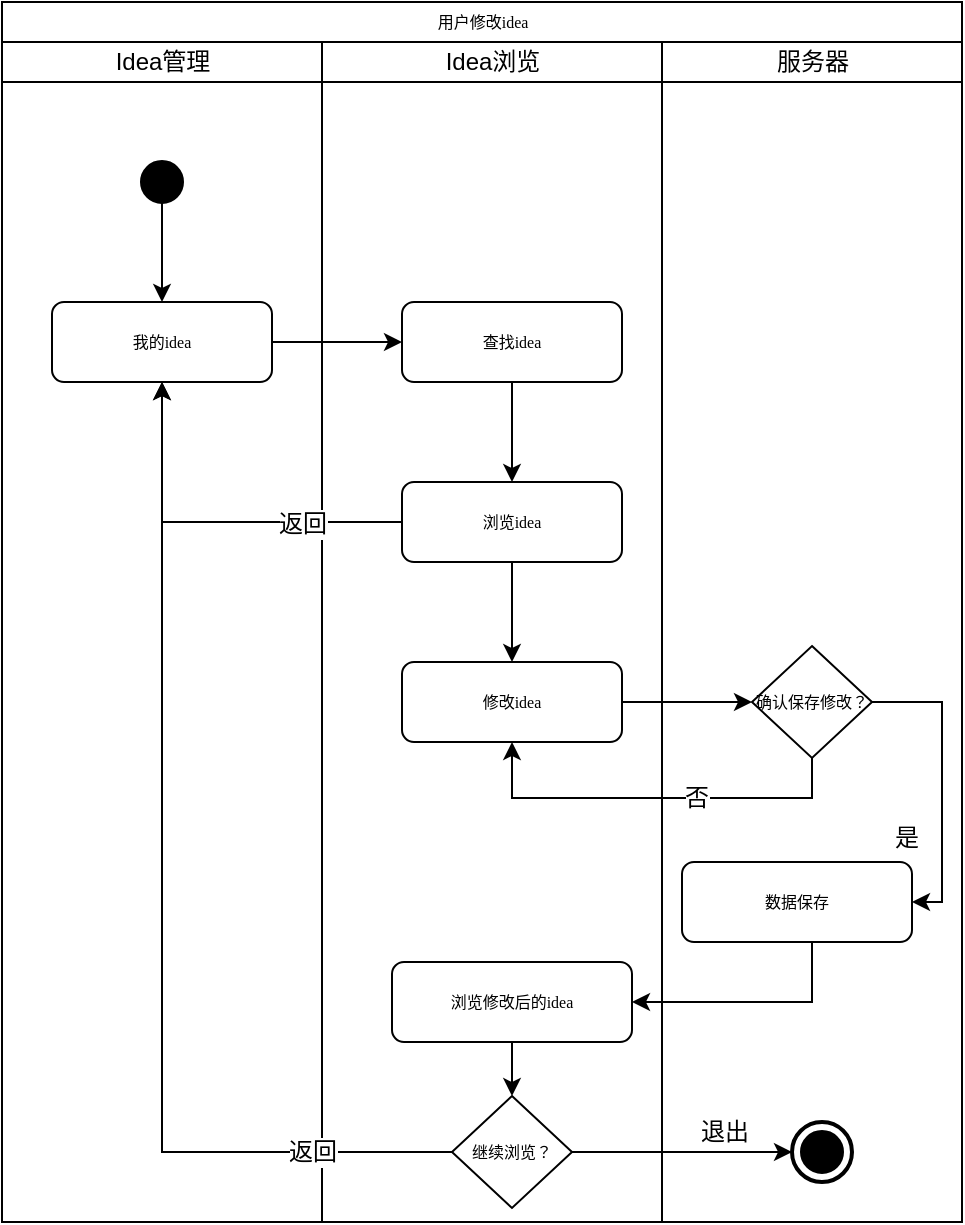 <mxfile version="11.0.1" type="device"><diagram name="Page-1" id="74e2e168-ea6b-b213-b513-2b3c1d86103e"><mxGraphModel dx="2348" dy="643" grid="1" gridSize="10" guides="1" tooltips="1" connect="1" arrows="1" fold="1" page="1" pageScale="1" pageWidth="1100" pageHeight="850" background="#ffffff" math="0" shadow="0"><root><mxCell id="0"/><mxCell id="1" parent="0"/><mxCell id="77e6c97f196da883-1" value="用户修改idea" style="swimlane;html=1;childLayout=stackLayout;startSize=20;rounded=0;shadow=0;labelBackgroundColor=none;strokeColor=#000000;strokeWidth=1;fillColor=#ffffff;fontFamily=Verdana;fontSize=8;fontColor=#000000;align=center;fontStyle=0" parent="1" vertex="1"><mxGeometry x="-180" y="140" width="480" height="610" as="geometry"/></mxCell><mxCell id="77e6c97f196da883-2" value="Idea管理" style="swimlane;html=1;startSize=20;fontStyle=0" parent="77e6c97f196da883-1" vertex="1"><mxGeometry y="20" width="160" height="590" as="geometry"/></mxCell><mxCell id="77e6c97f196da883-23" value="我的idea" style="rounded=1;whiteSpace=wrap;html=1;shadow=0;labelBackgroundColor=none;strokeColor=#000000;strokeWidth=1;fillColor=#ffffff;fontFamily=Verdana;fontSize=8;fontColor=#000000;align=center;fontStyle=0" parent="77e6c97f196da883-2" vertex="1"><mxGeometry x="25" y="130" width="110" height="40" as="geometry"/></mxCell><mxCell id="tg-M-fi8n3eYYvEaY9---6" value="" style="edgeStyle=orthogonalEdgeStyle;rounded=0;orthogonalLoop=1;jettySize=auto;html=1;fontStyle=0" parent="77e6c97f196da883-2" source="tg-M-fi8n3eYYvEaY9---3" target="77e6c97f196da883-23" edge="1"><mxGeometry relative="1" as="geometry"/></mxCell><mxCell id="tg-M-fi8n3eYYvEaY9---3" value="" style="verticalLabelPosition=bottom;verticalAlign=top;html=1;strokeWidth=2;shape=mxgraph.flowchart.on-page_reference;fillColor=#000000;fontStyle=0" parent="77e6c97f196da883-2" vertex="1"><mxGeometry x="70" y="60" width="20" height="20" as="geometry"/></mxCell><mxCell id="77e6c97f196da883-3" value="Idea浏览" style="swimlane;html=1;startSize=20;fontStyle=0" parent="77e6c97f196da883-1" vertex="1"><mxGeometry x="160" y="20" width="170" height="590" as="geometry"/></mxCell><mxCell id="tg-M-fi8n3eYYvEaY9---11" value="" style="edgeStyle=orthogonalEdgeStyle;rounded=0;orthogonalLoop=1;jettySize=auto;html=1;fontStyle=0" parent="77e6c97f196da883-3" source="tg-M-fi8n3eYYvEaY9---8" target="tg-M-fi8n3eYYvEaY9---10" edge="1"><mxGeometry relative="1" as="geometry"/></mxCell><mxCell id="tg-M-fi8n3eYYvEaY9---8" value="查找idea" style="rounded=1;whiteSpace=wrap;html=1;shadow=0;labelBackgroundColor=none;strokeColor=#000000;strokeWidth=1;fillColor=#ffffff;fontFamily=Verdana;fontSize=8;fontColor=#000000;align=center;fontStyle=0" parent="77e6c97f196da883-3" vertex="1"><mxGeometry x="40" y="130" width="110" height="40" as="geometry"/></mxCell><mxCell id="tg-M-fi8n3eYYvEaY9---13" value="" style="edgeStyle=orthogonalEdgeStyle;rounded=0;orthogonalLoop=1;jettySize=auto;html=1;fontStyle=0" parent="77e6c97f196da883-3" source="tg-M-fi8n3eYYvEaY9---10" target="tg-M-fi8n3eYYvEaY9---12" edge="1"><mxGeometry relative="1" as="geometry"/></mxCell><mxCell id="tg-M-fi8n3eYYvEaY9---10" value="浏览idea" style="rounded=1;whiteSpace=wrap;html=1;shadow=0;labelBackgroundColor=none;strokeColor=#000000;strokeWidth=1;fillColor=#ffffff;fontFamily=Verdana;fontSize=8;fontColor=#000000;align=center;fontStyle=0" parent="77e6c97f196da883-3" vertex="1"><mxGeometry x="40" y="220" width="110" height="40" as="geometry"/></mxCell><mxCell id="tg-M-fi8n3eYYvEaY9---12" value="修改idea" style="rounded=1;whiteSpace=wrap;html=1;shadow=0;labelBackgroundColor=none;strokeColor=#000000;strokeWidth=1;fillColor=#ffffff;fontFamily=Verdana;fontSize=8;fontColor=#000000;align=center;fontStyle=0" parent="77e6c97f196da883-3" vertex="1"><mxGeometry x="40" y="310" width="110" height="40" as="geometry"/></mxCell><mxCell id="tg-M-fi8n3eYYvEaY9---39" value="" style="edgeStyle=orthogonalEdgeStyle;rounded=0;orthogonalLoop=1;jettySize=auto;html=1;fontStyle=0" parent="77e6c97f196da883-3" source="tg-M-fi8n3eYYvEaY9---17" target="tg-M-fi8n3eYYvEaY9---36" edge="1"><mxGeometry relative="1" as="geometry"/></mxCell><mxCell id="tg-M-fi8n3eYYvEaY9---17" value="浏览修改后的idea" style="rounded=1;whiteSpace=wrap;html=1;shadow=0;labelBackgroundColor=none;strokeColor=#000000;strokeWidth=1;fillColor=#ffffff;fontFamily=Verdana;fontSize=8;fontColor=#000000;align=center;fontStyle=0" parent="77e6c97f196da883-3" vertex="1"><mxGeometry x="35" y="460" width="120" height="40" as="geometry"/></mxCell><mxCell id="tg-M-fi8n3eYYvEaY9---36" value="继续浏览？" style="rhombus;whiteSpace=wrap;html=1;rounded=0;shadow=0;labelBackgroundColor=none;strokeColor=#000000;strokeWidth=1;fillColor=#ffffff;fontFamily=Verdana;fontSize=8;fontColor=#000000;align=center;fontStyle=0" parent="77e6c97f196da883-3" vertex="1"><mxGeometry x="65" y="527" width="60" height="56" as="geometry"/></mxCell><mxCell id="77e6c97f196da883-4" value="服务器" style="swimlane;html=1;startSize=20;fontStyle=0" parent="77e6c97f196da883-1" vertex="1"><mxGeometry x="330" y="20" width="150" height="590" as="geometry"/></mxCell><mxCell id="77e6c97f196da883-20" value="确认保存修改？" style="rhombus;whiteSpace=wrap;html=1;rounded=0;shadow=0;labelBackgroundColor=none;strokeColor=#000000;strokeWidth=1;fillColor=#ffffff;fontFamily=Verdana;fontSize=8;fontColor=#000000;align=center;fontStyle=0" parent="77e6c97f196da883-4" vertex="1"><mxGeometry x="45" y="302" width="60" height="56" as="geometry"/></mxCell><mxCell id="tg-M-fi8n3eYYvEaY9---23" value="数据保存" style="rounded=1;whiteSpace=wrap;html=1;shadow=0;labelBackgroundColor=none;strokeColor=#000000;strokeWidth=1;fillColor=#ffffff;fontFamily=Verdana;fontSize=8;fontColor=#000000;align=center;fontStyle=0" parent="77e6c97f196da883-4" vertex="1"><mxGeometry x="10" y="410" width="115" height="40" as="geometry"/></mxCell><mxCell id="tg-M-fi8n3eYYvEaY9---16" value="" style="edgeStyle=orthogonalEdgeStyle;rounded=0;orthogonalLoop=1;jettySize=auto;html=1;entryX=1;entryY=0.5;entryDx=0;entryDy=0;exitX=1;exitY=0.5;exitDx=0;exitDy=0;fontStyle=0" parent="77e6c97f196da883-4" source="77e6c97f196da883-20" target="tg-M-fi8n3eYYvEaY9---23" edge="1"><mxGeometry relative="1" as="geometry"><mxPoint x="75" y="250" as="targetPoint"/><Array as="points"><mxPoint x="140" y="330"/><mxPoint x="140" y="430"/></Array></mxGeometry></mxCell><mxCell id="tg-M-fi8n3eYYvEaY9---22" value="是" style="text;html=1;resizable=0;points=[];align=center;verticalAlign=middle;labelBackgroundColor=#ffffff;fontStyle=0" parent="tg-M-fi8n3eYYvEaY9---16" vertex="1" connectable="0"><mxGeometry x="0.381" y="-1" relative="1" as="geometry"><mxPoint x="-17" y="-1" as="offset"/></mxGeometry></mxCell><mxCell id="tg-M-fi8n3eYYvEaY9---5" value="" style="verticalLabelPosition=bottom;verticalAlign=top;html=1;strokeWidth=2;shape=mxgraph.flowchart.on-page_reference;fontStyle=0" parent="77e6c97f196da883-4" vertex="1"><mxGeometry x="65" y="540" width="30" height="30" as="geometry"/></mxCell><mxCell id="tg-M-fi8n3eYYvEaY9---4" value="" style="verticalLabelPosition=bottom;verticalAlign=top;html=1;strokeWidth=2;shape=mxgraph.flowchart.on-page_reference;fillColor=#000000;fontStyle=0" parent="77e6c97f196da883-4" vertex="1"><mxGeometry x="70" y="545" width="20" height="20" as="geometry"/></mxCell><mxCell id="tg-M-fi8n3eYYvEaY9---9" value="" style="edgeStyle=orthogonalEdgeStyle;rounded=0;orthogonalLoop=1;jettySize=auto;html=1;fontStyle=0" parent="77e6c97f196da883-1" source="77e6c97f196da883-23" target="tg-M-fi8n3eYYvEaY9---8" edge="1"><mxGeometry relative="1" as="geometry"/></mxCell><mxCell id="tg-M-fi8n3eYYvEaY9---14" value="" style="edgeStyle=orthogonalEdgeStyle;rounded=0;orthogonalLoop=1;jettySize=auto;html=1;fontStyle=0" parent="77e6c97f196da883-1" source="tg-M-fi8n3eYYvEaY9---12" target="77e6c97f196da883-20" edge="1"><mxGeometry relative="1" as="geometry"/></mxCell><mxCell id="tg-M-fi8n3eYYvEaY9---19" value="" style="edgeStyle=orthogonalEdgeStyle;rounded=0;orthogonalLoop=1;jettySize=auto;html=1;entryX=0.5;entryY=1;entryDx=0;entryDy=0;exitX=0.5;exitY=1;exitDx=0;exitDy=0;fontStyle=0" parent="77e6c97f196da883-1" source="77e6c97f196da883-20" target="tg-M-fi8n3eYYvEaY9---12" edge="1"><mxGeometry relative="1" as="geometry"><mxPoint x="405" y="458.0" as="targetPoint"/></mxGeometry></mxCell><mxCell id="tg-M-fi8n3eYYvEaY9---20" value="否" style="text;html=1;resizable=0;points=[];align=center;verticalAlign=middle;labelBackgroundColor=#ffffff;fontStyle=0" parent="tg-M-fi8n3eYYvEaY9---19" vertex="1" connectable="0"><mxGeometry x="-0.209" relative="1" as="geometry"><mxPoint as="offset"/></mxGeometry></mxCell><mxCell id="tg-M-fi8n3eYYvEaY9---21" value="" style="edgeStyle=orthogonalEdgeStyle;rounded=0;orthogonalLoop=1;jettySize=auto;html=1;entryX=0.5;entryY=1;entryDx=0;entryDy=0;fontStyle=0" parent="77e6c97f196da883-1" source="tg-M-fi8n3eYYvEaY9---10" target="77e6c97f196da883-23" edge="1"><mxGeometry relative="1" as="geometry"><mxPoint x="70" y="260" as="targetPoint"/></mxGeometry></mxCell><mxCell id="tg-M-fi8n3eYYvEaY9---26" value="返回" style="text;html=1;resizable=0;points=[];align=center;verticalAlign=middle;labelBackgroundColor=#ffffff;fontStyle=0" parent="tg-M-fi8n3eYYvEaY9---21" vertex="1" connectable="0"><mxGeometry x="-0.47" y="1" relative="1" as="geometry"><mxPoint as="offset"/></mxGeometry></mxCell><mxCell id="tg-M-fi8n3eYYvEaY9---25" value="" style="edgeStyle=orthogonalEdgeStyle;rounded=0;orthogonalLoop=1;jettySize=auto;html=1;entryX=1;entryY=0.5;entryDx=0;entryDy=0;exitX=0.5;exitY=1;exitDx=0;exitDy=0;fontStyle=0" parent="77e6c97f196da883-1" source="tg-M-fi8n3eYYvEaY9---23" target="tg-M-fi8n3eYYvEaY9---17" edge="1"><mxGeometry relative="1" as="geometry"><Array as="points"><mxPoint x="405" y="500"/></Array></mxGeometry></mxCell><mxCell id="tg-M-fi8n3eYYvEaY9---27" value="" style="edgeStyle=orthogonalEdgeStyle;rounded=0;orthogonalLoop=1;jettySize=auto;html=1;entryX=0.5;entryY=1;entryDx=0;entryDy=0;exitX=0;exitY=0.5;exitDx=0;exitDy=0;fontStyle=0" parent="77e6c97f196da883-1" source="tg-M-fi8n3eYYvEaY9---36" target="77e6c97f196da883-23" edge="1"><mxGeometry relative="1" as="geometry"/></mxCell><mxCell id="tg-M-fi8n3eYYvEaY9---28" value="返回" style="text;html=1;resizable=0;points=[];align=center;verticalAlign=middle;labelBackgroundColor=#ffffff;fontStyle=0" parent="tg-M-fi8n3eYYvEaY9---27" vertex="1" connectable="0"><mxGeometry x="-0.794" y="1" relative="1" as="geometry"><mxPoint x="-15.5" y="-1" as="offset"/></mxGeometry></mxCell><mxCell id="tg-M-fi8n3eYYvEaY9---33" value="" style="edgeStyle=orthogonalEdgeStyle;rounded=0;orthogonalLoop=1;jettySize=auto;html=1;entryX=0;entryY=0.5;entryDx=0;entryDy=0;entryPerimeter=0;exitX=1;exitY=0.5;exitDx=0;exitDy=0;fontStyle=0" parent="77e6c97f196da883-1" source="tg-M-fi8n3eYYvEaY9---36" target="tg-M-fi8n3eYYvEaY9---5" edge="1"><mxGeometry relative="1" as="geometry"><mxPoint x="250" y="520" as="sourcePoint"/><mxPoint x="540" y="580" as="targetPoint"/><Array as="points"><mxPoint x="340" y="575"/><mxPoint x="340" y="575"/></Array></mxGeometry></mxCell><mxCell id="tg-M-fi8n3eYYvEaY9---35" value="退出" style="text;html=1;resizable=0;points=[];align=center;verticalAlign=middle;labelBackgroundColor=#ffffff;fontStyle=0" parent="tg-M-fi8n3eYYvEaY9---33" vertex="1" connectable="0"><mxGeometry x="-0.691" y="18" relative="1" as="geometry"><mxPoint x="58.5" y="8" as="offset"/></mxGeometry></mxCell></root></mxGraphModel></diagram></mxfile>